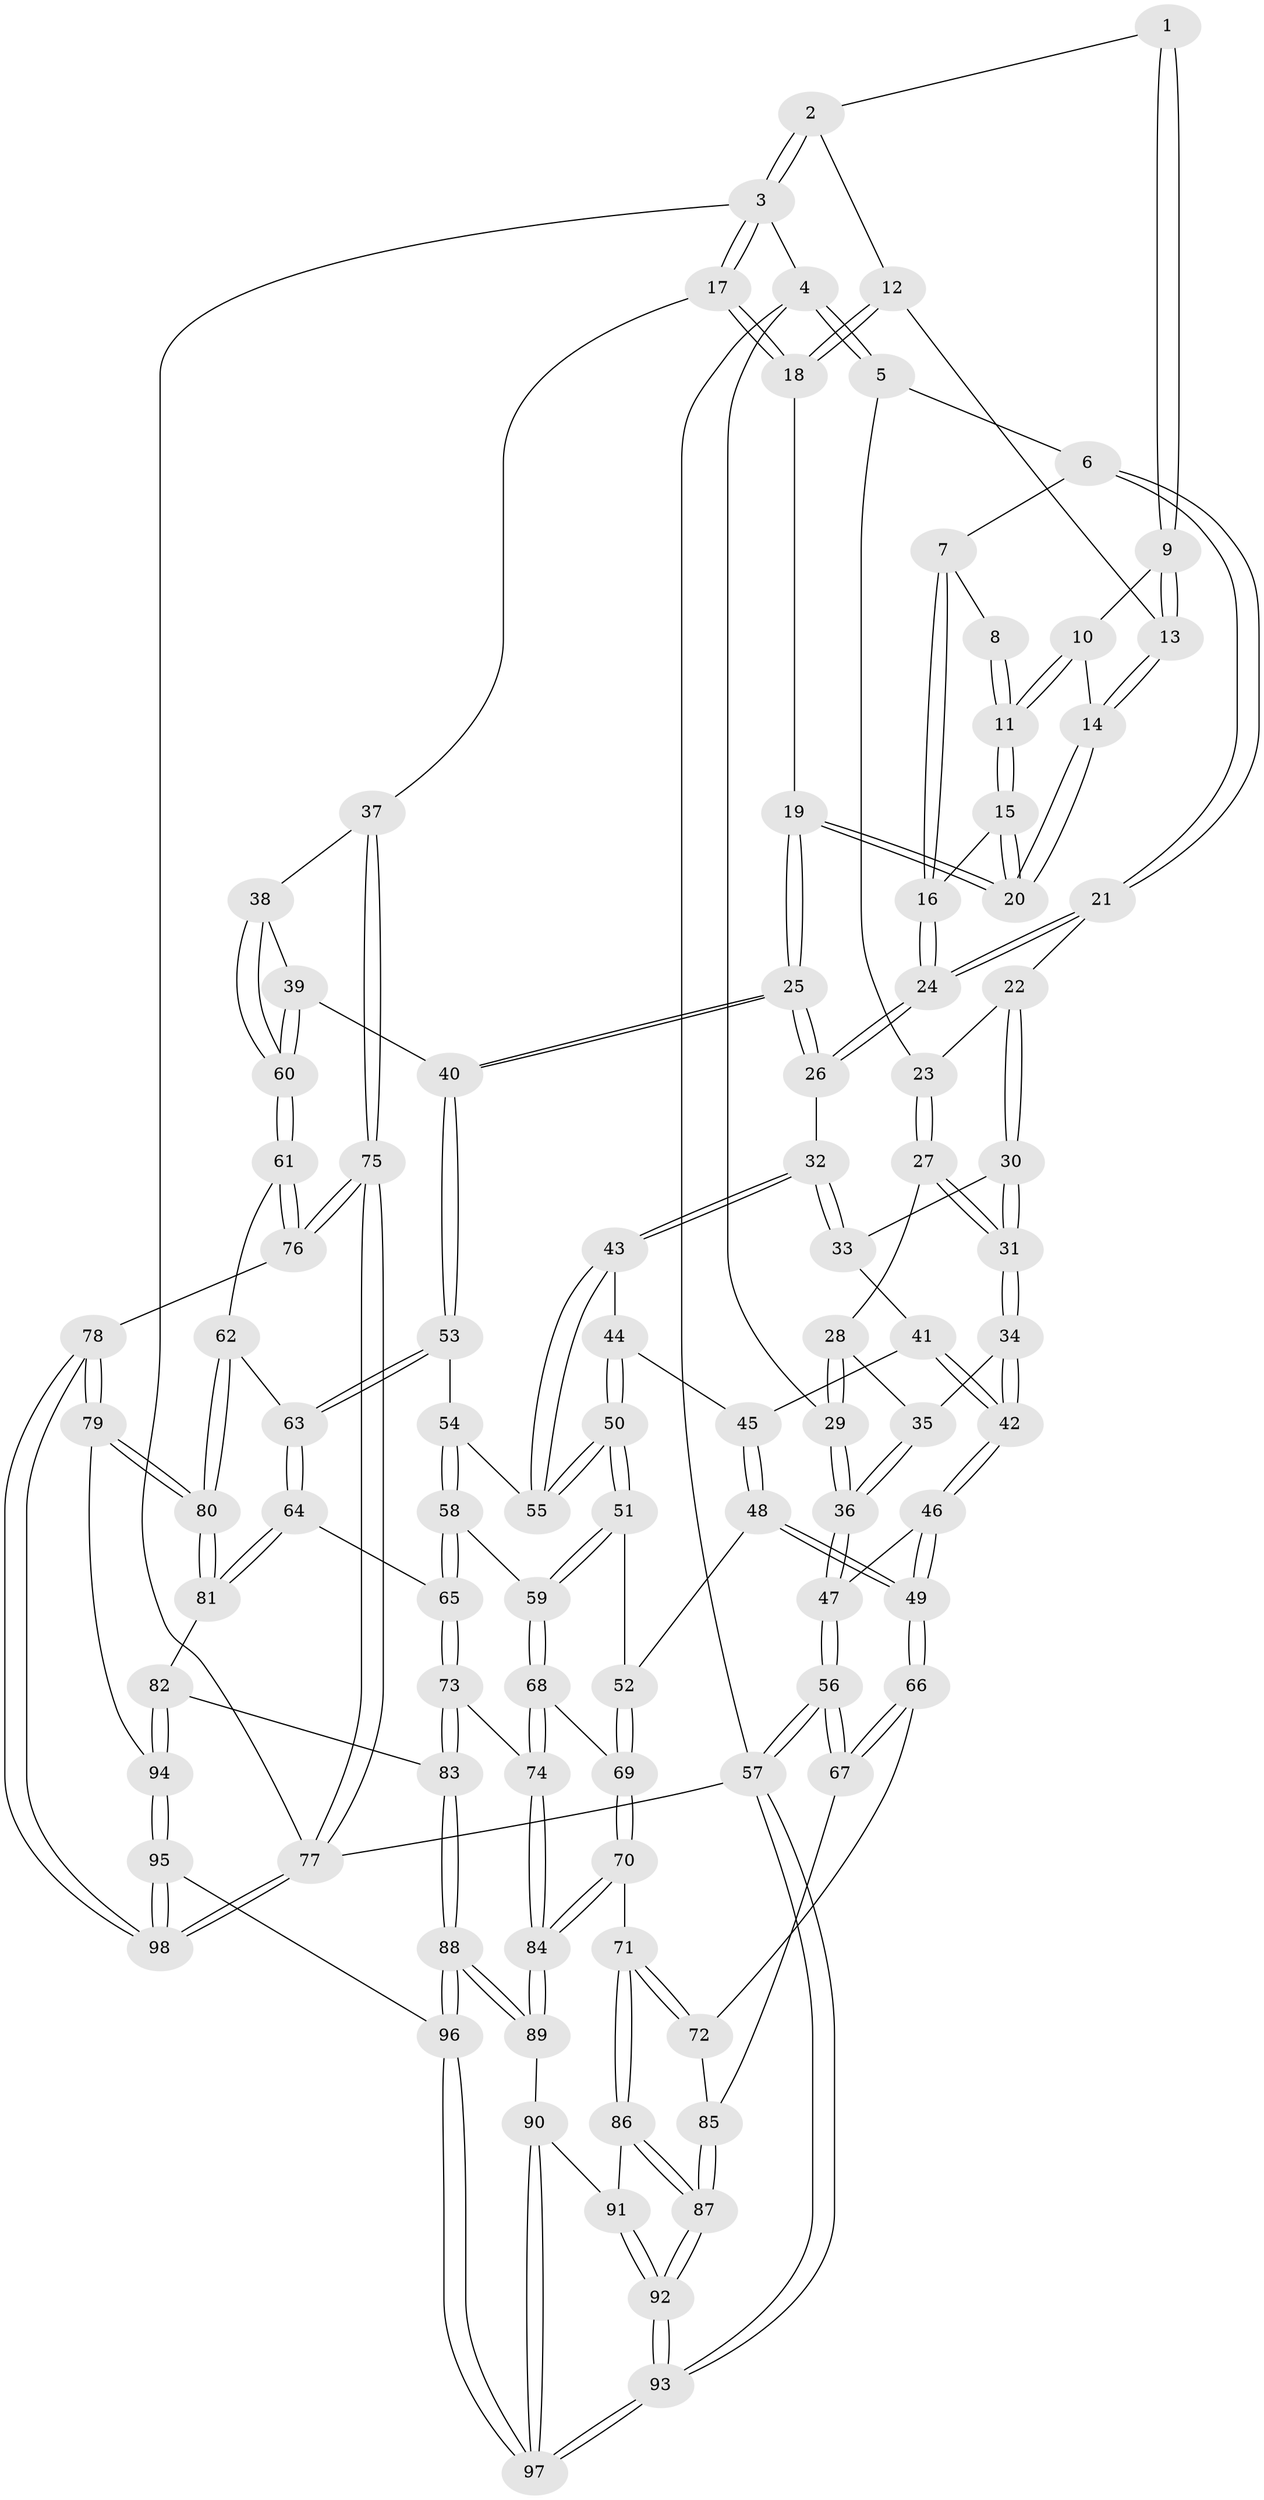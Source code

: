 // coarse degree distribution, {3: 0.28205128205128205, 5: 0.3076923076923077, 4: 0.23076923076923078, 6: 0.10256410256410256, 2: 0.05128205128205128, 17: 0.02564102564102564}
// Generated by graph-tools (version 1.1) at 2025/05/03/04/25 22:05:34]
// undirected, 98 vertices, 242 edges
graph export_dot {
graph [start="1"]
  node [color=gray90,style=filled];
  1 [pos="+0.7723374310152986+0"];
  2 [pos="+0.8619525482961674+0"];
  3 [pos="+1+0"];
  4 [pos="+0+0"];
  5 [pos="+0.22838681642596106+0"];
  6 [pos="+0.461170449127219+0"];
  7 [pos="+0.5303493827162482+0"];
  8 [pos="+0.7241281614414413+0"];
  9 [pos="+0.7778398270867019+0"];
  10 [pos="+0.7677330314745293+0.054898467479186176"];
  11 [pos="+0.7193677237492734+0.09126042007491794"];
  12 [pos="+0.8514157760649367+0.07291593689738135"];
  13 [pos="+0.8356644107234394+0.07957163338524838"];
  14 [pos="+0.8214472991393728+0.09058385285939186"];
  15 [pos="+0.7099687790793721+0.1024564881248844"];
  16 [pos="+0.6809593209206137+0.09502551882938746"];
  17 [pos="+1+0.10312180599807987"];
  18 [pos="+1+0.1426000794072538"];
  19 [pos="+0.8022839202135668+0.2864191108051101"];
  20 [pos="+0.7868796330891711+0.21818772861976546"];
  21 [pos="+0.4592350481331128+0.025806095747322087"];
  22 [pos="+0.3064632769802583+0.19892315540787897"];
  23 [pos="+0.2783754384146895+0.19041154710678695"];
  24 [pos="+0.5513968509021839+0.21229613867991914"];
  25 [pos="+0.7066555058714988+0.41449066970583565"];
  26 [pos="+0.5687143605035637+0.3448871957991138"];
  27 [pos="+0.12105281730093244+0.19547024240825758"];
  28 [pos="+0+0.028960029958313614"];
  29 [pos="+0+0"];
  30 [pos="+0.37226001139389453+0.3226956076665553"];
  31 [pos="+0.19422784642244706+0.3847435507223092"];
  32 [pos="+0.510884050015847+0.35585279293421024"];
  33 [pos="+0.39968556821274026+0.3369690487124119"];
  34 [pos="+0.17628128665419718+0.4233526028378525"];
  35 [pos="+0.11552511031114611+0.39076387947413005"];
  36 [pos="+0+0.3054753508940637"];
  37 [pos="+1+0.5485194784042943"];
  38 [pos="+1+0.5487566033693982"];
  39 [pos="+0.8104687986090588+0.4908543863621436"];
  40 [pos="+0.7180136010516626+0.44601867177942567"];
  41 [pos="+0.31661232205442025+0.47781422886312197"];
  42 [pos="+0.17237519548583932+0.44975310269416513"];
  43 [pos="+0.4281509198235113+0.5056151823265898"];
  44 [pos="+0.3350827930296559+0.5108396917034225"];
  45 [pos="+0.32419058092031505+0.5008904410949566"];
  46 [pos="+0.1311980641813708+0.5299926807969713"];
  47 [pos="+0+0.42874430732483376"];
  48 [pos="+0.16921764339449946+0.6268135107979637"];
  49 [pos="+0.16507726139274662+0.6268723168492909"];
  50 [pos="+0.3476674053567474+0.620650573307212"];
  51 [pos="+0.33530548427747864+0.6460354811732524"];
  52 [pos="+0.3206411837934882+0.6476640853231528"];
  53 [pos="+0.7098032058377362+0.4650308748011551"];
  54 [pos="+0.472620441367597+0.5870574575947524"];
  55 [pos="+0.42662277318736597+0.5507372865511753"];
  56 [pos="+0+0.7745723528582031"];
  57 [pos="+0+1"];
  58 [pos="+0.4753444785310666+0.6706760661985403"];
  59 [pos="+0.40924943451044676+0.6993945531665078"];
  60 [pos="+0.8775944738343415+0.7356424246327236"];
  61 [pos="+0.8754374177443182+0.7428263817782925"];
  62 [pos="+0.8542865928158158+0.7517401631425447"];
  63 [pos="+0.6494151486750213+0.6904117885607091"];
  64 [pos="+0.6481534428391035+0.6922705091688887"];
  65 [pos="+0.625771343202749+0.6949844069827197"];
  66 [pos="+0.1449620098562719+0.6670589380895382"];
  67 [pos="+0+0.7460443935359004"];
  68 [pos="+0.4097028410421168+0.7180238814907789"];
  69 [pos="+0.2957421631524523+0.7959588536530307"];
  70 [pos="+0.27376104059772377+0.8348687891576864"];
  71 [pos="+0.2163251211778938+0.8069107155515128"];
  72 [pos="+0.16814943657911294+0.756026071691677"];
  73 [pos="+0.45485046971342125+0.823220062740335"];
  74 [pos="+0.43135069438629353+0.8029034056574798"];
  75 [pos="+1+0.9181517124998241"];
  76 [pos="+1+0.865109980861248"];
  77 [pos="+1+1"];
  78 [pos="+0.7821392194723024+0.942456742787145"];
  79 [pos="+0.780918648311067+0.9401404089763906"];
  80 [pos="+0.7743149043094486+0.90615381718119"];
  81 [pos="+0.6533276146049396+0.7410591094305132"];
  82 [pos="+0.577096222714089+0.8793324817800304"];
  83 [pos="+0.4732201659893603+0.869578421310617"];
  84 [pos="+0.2894862985435255+0.8549465326100035"];
  85 [pos="+0.1030100470360238+0.8352788369571649"];
  86 [pos="+0.16567925085749638+0.8999589801414536"];
  87 [pos="+0.0390716383075731+1"];
  88 [pos="+0.41813509821437234+0.9824350900825559"];
  89 [pos="+0.29443585979291015+0.8893291383745812"];
  90 [pos="+0.2864275364435477+0.8987588644127582"];
  91 [pos="+0.23905143034158713+0.9134718087057655"];
  92 [pos="+0.03559099828440586+1"];
  93 [pos="+0+1"];
  94 [pos="+0.5888249256624942+0.9017910584484868"];
  95 [pos="+0.5538378178258968+1"];
  96 [pos="+0.45733050731461744+1"];
  97 [pos="+0.113704325095968+1"];
  98 [pos="+0.7551257811372333+1"];
  1 -- 2;
  1 -- 9;
  1 -- 9;
  2 -- 3;
  2 -- 3;
  2 -- 12;
  3 -- 4;
  3 -- 17;
  3 -- 17;
  3 -- 77;
  4 -- 5;
  4 -- 5;
  4 -- 29;
  4 -- 57;
  5 -- 6;
  5 -- 23;
  6 -- 7;
  6 -- 21;
  6 -- 21;
  7 -- 8;
  7 -- 16;
  7 -- 16;
  8 -- 11;
  8 -- 11;
  9 -- 10;
  9 -- 13;
  9 -- 13;
  10 -- 11;
  10 -- 11;
  10 -- 14;
  11 -- 15;
  11 -- 15;
  12 -- 13;
  12 -- 18;
  12 -- 18;
  13 -- 14;
  13 -- 14;
  14 -- 20;
  14 -- 20;
  15 -- 16;
  15 -- 20;
  15 -- 20;
  16 -- 24;
  16 -- 24;
  17 -- 18;
  17 -- 18;
  17 -- 37;
  18 -- 19;
  19 -- 20;
  19 -- 20;
  19 -- 25;
  19 -- 25;
  21 -- 22;
  21 -- 24;
  21 -- 24;
  22 -- 23;
  22 -- 30;
  22 -- 30;
  23 -- 27;
  23 -- 27;
  24 -- 26;
  24 -- 26;
  25 -- 26;
  25 -- 26;
  25 -- 40;
  25 -- 40;
  26 -- 32;
  27 -- 28;
  27 -- 31;
  27 -- 31;
  28 -- 29;
  28 -- 29;
  28 -- 35;
  29 -- 36;
  29 -- 36;
  30 -- 31;
  30 -- 31;
  30 -- 33;
  31 -- 34;
  31 -- 34;
  32 -- 33;
  32 -- 33;
  32 -- 43;
  32 -- 43;
  33 -- 41;
  34 -- 35;
  34 -- 42;
  34 -- 42;
  35 -- 36;
  35 -- 36;
  36 -- 47;
  36 -- 47;
  37 -- 38;
  37 -- 75;
  37 -- 75;
  38 -- 39;
  38 -- 60;
  38 -- 60;
  39 -- 40;
  39 -- 60;
  39 -- 60;
  40 -- 53;
  40 -- 53;
  41 -- 42;
  41 -- 42;
  41 -- 45;
  42 -- 46;
  42 -- 46;
  43 -- 44;
  43 -- 55;
  43 -- 55;
  44 -- 45;
  44 -- 50;
  44 -- 50;
  45 -- 48;
  45 -- 48;
  46 -- 47;
  46 -- 49;
  46 -- 49;
  47 -- 56;
  47 -- 56;
  48 -- 49;
  48 -- 49;
  48 -- 52;
  49 -- 66;
  49 -- 66;
  50 -- 51;
  50 -- 51;
  50 -- 55;
  50 -- 55;
  51 -- 52;
  51 -- 59;
  51 -- 59;
  52 -- 69;
  52 -- 69;
  53 -- 54;
  53 -- 63;
  53 -- 63;
  54 -- 55;
  54 -- 58;
  54 -- 58;
  56 -- 57;
  56 -- 57;
  56 -- 67;
  56 -- 67;
  57 -- 93;
  57 -- 93;
  57 -- 77;
  58 -- 59;
  58 -- 65;
  58 -- 65;
  59 -- 68;
  59 -- 68;
  60 -- 61;
  60 -- 61;
  61 -- 62;
  61 -- 76;
  61 -- 76;
  62 -- 63;
  62 -- 80;
  62 -- 80;
  63 -- 64;
  63 -- 64;
  64 -- 65;
  64 -- 81;
  64 -- 81;
  65 -- 73;
  65 -- 73;
  66 -- 67;
  66 -- 67;
  66 -- 72;
  67 -- 85;
  68 -- 69;
  68 -- 74;
  68 -- 74;
  69 -- 70;
  69 -- 70;
  70 -- 71;
  70 -- 84;
  70 -- 84;
  71 -- 72;
  71 -- 72;
  71 -- 86;
  71 -- 86;
  72 -- 85;
  73 -- 74;
  73 -- 83;
  73 -- 83;
  74 -- 84;
  74 -- 84;
  75 -- 76;
  75 -- 76;
  75 -- 77;
  75 -- 77;
  76 -- 78;
  77 -- 98;
  77 -- 98;
  78 -- 79;
  78 -- 79;
  78 -- 98;
  78 -- 98;
  79 -- 80;
  79 -- 80;
  79 -- 94;
  80 -- 81;
  80 -- 81;
  81 -- 82;
  82 -- 83;
  82 -- 94;
  82 -- 94;
  83 -- 88;
  83 -- 88;
  84 -- 89;
  84 -- 89;
  85 -- 87;
  85 -- 87;
  86 -- 87;
  86 -- 87;
  86 -- 91;
  87 -- 92;
  87 -- 92;
  88 -- 89;
  88 -- 89;
  88 -- 96;
  88 -- 96;
  89 -- 90;
  90 -- 91;
  90 -- 97;
  90 -- 97;
  91 -- 92;
  91 -- 92;
  92 -- 93;
  92 -- 93;
  93 -- 97;
  93 -- 97;
  94 -- 95;
  94 -- 95;
  95 -- 96;
  95 -- 98;
  95 -- 98;
  96 -- 97;
  96 -- 97;
}
